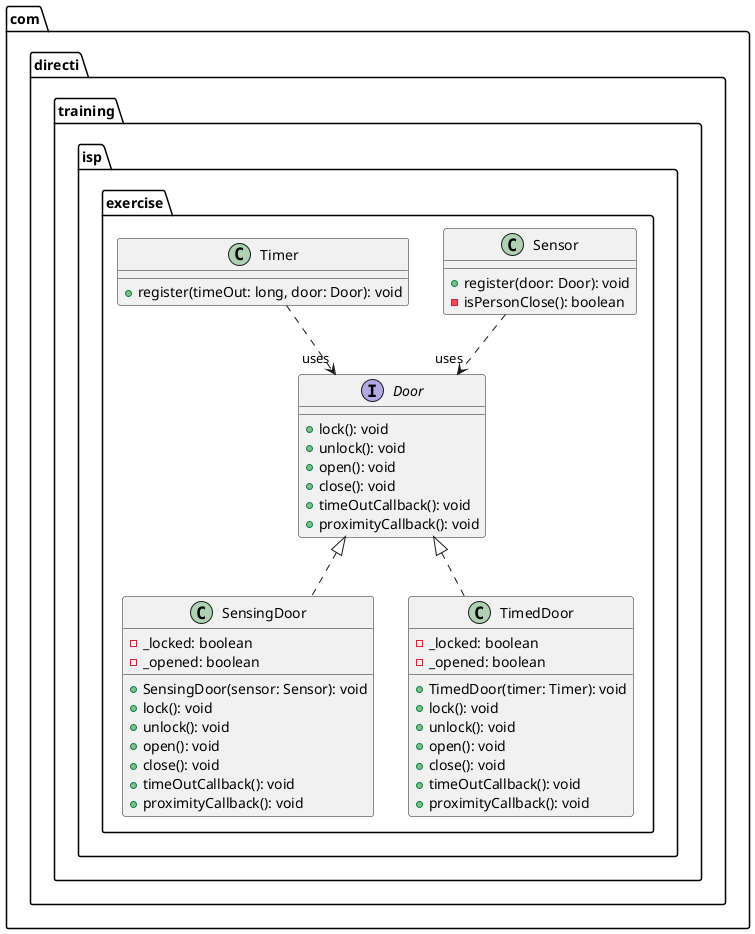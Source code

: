 
@startuml
package "com.directi.training.isp.exercise" {
    interface Door {
        +lock(): void
        +unlock(): void
        +open(): void
        +close(): void
        +timeOutCallback(): void
        +proximityCallback(): void
    }

    class SensingDoor implements Door {
        -_locked: boolean
        -_opened: boolean
        +SensingDoor(sensor: Sensor): void
        +lock(): void
        +unlock(): void
        +open(): void
        +close(): void
        +timeOutCallback(): void
        +proximityCallback(): void
    }

    class Sensor {
        +register(door: Door): void
        -isPersonClose(): boolean
    }

    class TimedDoor implements Door {
        -_locked: boolean
        -_opened: boolean
        +TimedDoor(timer: Timer): void
        +lock(): void
        +unlock(): void
        +open(): void
        +close(): void
        +timeOutCallback(): void
        +proximityCallback(): void
    }

    class Timer {
        +register(timeOut: long, door: Door): void
    }

    Sensor ..> "uses" Door 
    Timer ..> "uses" Door
}
@enduml
